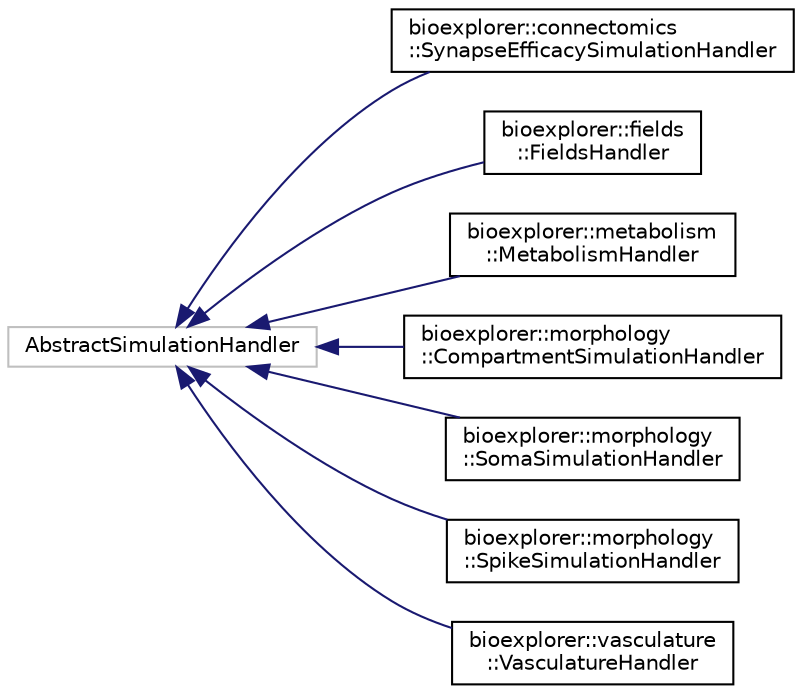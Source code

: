 digraph "Graphical Class Hierarchy"
{
 // LATEX_PDF_SIZE
  edge [fontname="Helvetica",fontsize="10",labelfontname="Helvetica",labelfontsize="10"];
  node [fontname="Helvetica",fontsize="10",shape=record];
  rankdir="LR";
  Node137 [label="AbstractSimulationHandler",height=0.2,width=0.4,color="grey75", fillcolor="white", style="filled",tooltip=" "];
  Node137 -> Node0 [dir="back",color="midnightblue",fontsize="10",style="solid",fontname="Helvetica"];
  Node0 [label="bioexplorer::connectomics\l::SynapseEfficacySimulationHandler",height=0.2,width=0.4,color="black", fillcolor="white", style="filled",URL="$de/da5/classbioexplorer_1_1connectomics_1_1SynapseEfficacySimulationHandler.html",tooltip="The SynapseEfficacySimulationHandler handles the reading of simulation information from the database ..."];
  Node137 -> Node139 [dir="back",color="midnightblue",fontsize="10",style="solid",fontname="Helvetica"];
  Node139 [label="bioexplorer::fields\l::FieldsHandler",height=0.2,width=0.4,color="black", fillcolor="white", style="filled",URL="$d9/d6e/classbioexplorer_1_1fields_1_1FieldsHandler.html",tooltip="The FieldsHandler class handles electro-magnetic fields data structures."];
  Node137 -> Node140 [dir="back",color="midnightblue",fontsize="10",style="solid",fontname="Helvetica"];
  Node140 [label="bioexplorer::metabolism\l::MetabolismHandler",height=0.2,width=0.4,color="black", fillcolor="white", style="filled",URL="$d4/dc4/classbioexplorer_1_1metabolism_1_1MetabolismHandler.html",tooltip="The MetabolismHandler class handles metabolite concentrations."];
  Node137 -> Node141 [dir="back",color="midnightblue",fontsize="10",style="solid",fontname="Helvetica"];
  Node141 [label="bioexplorer::morphology\l::CompartmentSimulationHandler",height=0.2,width=0.4,color="black", fillcolor="white", style="filled",URL="$da/d62/classbioexplorer_1_1morphology_1_1CompartmentSimulationHandler.html",tooltip="The CompartmentSimulationHandler handles the reading of simulation information from the database at a..."];
  Node137 -> Node142 [dir="back",color="midnightblue",fontsize="10",style="solid",fontname="Helvetica"];
  Node142 [label="bioexplorer::morphology\l::SomaSimulationHandler",height=0.2,width=0.4,color="black", fillcolor="white", style="filled",URL="$df/d48/classbioexplorer_1_1morphology_1_1SomaSimulationHandler.html",tooltip="The SomaSimulationHandler handles the reading of simulation information from the database at a soma l..."];
  Node137 -> Node143 [dir="back",color="midnightblue",fontsize="10",style="solid",fontname="Helvetica"];
  Node143 [label="bioexplorer::morphology\l::SpikeSimulationHandler",height=0.2,width=0.4,color="black", fillcolor="white", style="filled",URL="$d0/daf/classbioexplorer_1_1morphology_1_1SpikeSimulationHandler.html",tooltip="The SpikeSimulationHandler handles the reading of simulation information from the database at a soma ..."];
  Node137 -> Node144 [dir="back",color="midnightblue",fontsize="10",style="solid",fontname="Helvetica"];
  Node144 [label="bioexplorer::vasculature\l::VasculatureHandler",height=0.2,width=0.4,color="black", fillcolor="white", style="filled",URL="$d3/d3e/classbioexplorer_1_1vasculature_1_1VasculatureHandler.html",tooltip="The VasculatureHandler class handles the mapping of the vasculature simulation to the geometry."];
}
